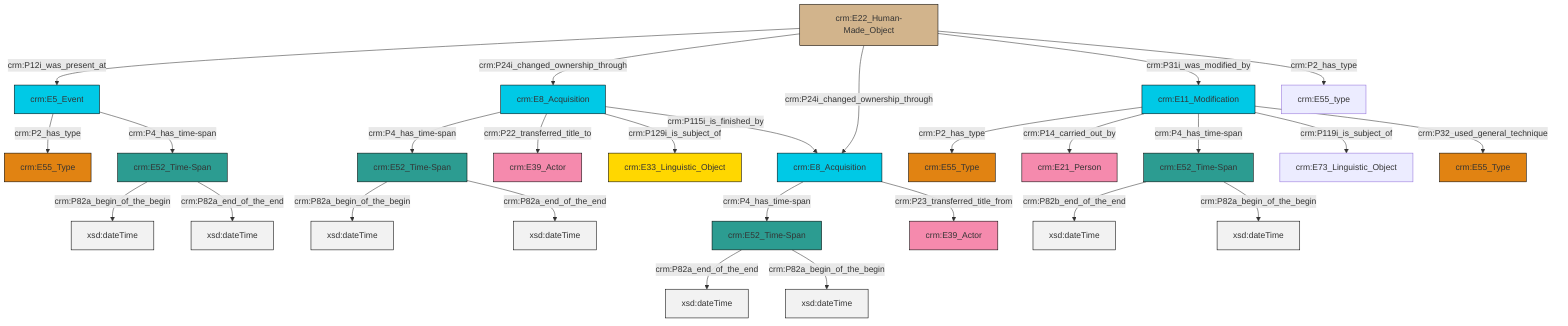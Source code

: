 graph TD
classDef Literal fill:#f2f2f2,stroke:#000000;
classDef CRM_Entity fill:#FFFFFF,stroke:#000000;
classDef Temporal_Entity fill:#00C9E6, stroke:#000000;
classDef Type fill:#E18312, stroke:#000000;
classDef Time-Span fill:#2C9C91, stroke:#000000;
classDef Appellation fill:#FFEB7F, stroke:#000000;
classDef Place fill:#008836, stroke:#000000;
classDef Persistent_Item fill:#B266B2, stroke:#000000;
classDef Conceptual_Object fill:#FFD700, stroke:#000000;
classDef Physical_Thing fill:#D2B48C, stroke:#000000;
classDef Actor fill:#f58aad, stroke:#000000;
classDef PC_Classes fill:#4ce600, stroke:#000000;
classDef Multi fill:#cccccc,stroke:#000000;

0["crm:E8_Acquisition"]:::Temporal_Entity -->|crm:P4_has_time-span| 1["crm:E52_Time-Span"]:::Time-Span
2["crm:E52_Time-Span"]:::Time-Span -->|crm:P82a_end_of_the_end| 3[xsd:dateTime]:::Literal
5["crm:E11_Modification"]:::Temporal_Entity -->|crm:P2_has_type| 6["crm:E55_Type"]:::Type
1["crm:E52_Time-Span"]:::Time-Span -->|crm:P82a_begin_of_the_begin| 7[xsd:dateTime]:::Literal
8["crm:E22_Human-Made_Object"]:::Physical_Thing -->|crm:P12i_was_present_at| 9["crm:E5_Event"]:::Temporal_Entity
5["crm:E11_Modification"]:::Temporal_Entity -->|crm:P14_carried_out_by| 10["crm:E21_Person"]:::Actor
11["crm:E52_Time-Span"]:::Time-Span -->|crm:P82b_end_of_the_end| 12[xsd:dateTime]:::Literal
5["crm:E11_Modification"]:::Temporal_Entity -->|crm:P4_has_time-span| 11["crm:E52_Time-Span"]:::Time-Span
11["crm:E52_Time-Span"]:::Time-Span -->|crm:P82a_begin_of_the_begin| 21[xsd:dateTime]:::Literal
0["crm:E8_Acquisition"]:::Temporal_Entity -->|crm:P22_transferred_title_to| 13["crm:E39_Actor"]:::Actor
2["crm:E52_Time-Span"]:::Time-Span -->|crm:P82a_begin_of_the_begin| 24[xsd:dateTime]:::Literal
19["crm:E52_Time-Span"]:::Time-Span -->|crm:P82a_begin_of_the_begin| 26[xsd:dateTime]:::Literal
8["crm:E22_Human-Made_Object"]:::Physical_Thing -->|crm:P24i_changed_ownership_through| 0["crm:E8_Acquisition"]:::Temporal_Entity
5["crm:E11_Modification"]:::Temporal_Entity -->|crm:P119i_is_subject_of| 17["crm:E73_Linguistic_Object"]:::Default
5["crm:E11_Modification"]:::Temporal_Entity -->|crm:P32_used_general_technique| 30["crm:E55_Type"]:::Type
31["crm:E8_Acquisition"]:::Temporal_Entity -->|crm:P4_has_time-span| 2["crm:E52_Time-Span"]:::Time-Span
9["crm:E5_Event"]:::Temporal_Entity -->|crm:P2_has_type| 32["crm:E55_Type"]:::Type
8["crm:E22_Human-Made_Object"]:::Physical_Thing -->|crm:P24i_changed_ownership_through| 31["crm:E8_Acquisition"]:::Temporal_Entity
19["crm:E52_Time-Span"]:::Time-Span -->|crm:P82a_end_of_the_end| 34[xsd:dateTime]:::Literal
1["crm:E52_Time-Span"]:::Time-Span -->|crm:P82a_end_of_the_end| 35[xsd:dateTime]:::Literal
31["crm:E8_Acquisition"]:::Temporal_Entity -->|crm:P23_transferred_title_from| 22["crm:E39_Actor"]:::Actor
0["crm:E8_Acquisition"]:::Temporal_Entity -->|crm:P129i_is_subject_of| 38["crm:E33_Linguistic_Object"]:::Conceptual_Object
9["crm:E5_Event"]:::Temporal_Entity -->|crm:P4_has_time-span| 19["crm:E52_Time-Span"]:::Time-Span
8["crm:E22_Human-Made_Object"]:::Physical_Thing -->|crm:P31i_was_modified_by| 5["crm:E11_Modification"]:::Temporal_Entity
8["crm:E22_Human-Made_Object"]:::Physical_Thing -->|crm:P2_has_type| 27["crm:E55_type"]:::Default
0["crm:E8_Acquisition"]:::Temporal_Entity -->|crm:P115i_is_finished_by| 31["crm:E8_Acquisition"]:::Temporal_Entity